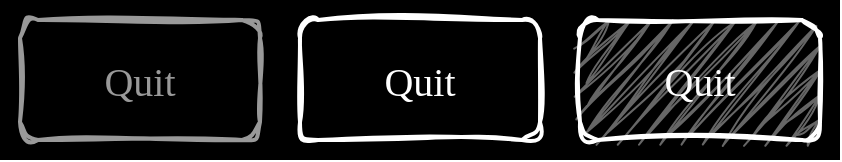 <mxfile version="23.0.2" type="device">
  <diagram name="第 1 页" id="OEaO9BWWZvz1OwhvjP7K">
    <mxGraphModel dx="977" dy="671" grid="1" gridSize="10" guides="1" tooltips="1" connect="1" arrows="1" fold="1" page="1" pageScale="1" pageWidth="827" pageHeight="1169" math="0" shadow="0">
      <root>
        <mxCell id="0" />
        <mxCell id="1" parent="0" />
        <mxCell id="Tbw6c7ISsR6M4IQzXAso-1" value="" style="rounded=0;whiteSpace=wrap;html=1;fillColor=#000000;strokeColor=none;" vertex="1" parent="1">
          <mxGeometry x="40" y="40" width="420" height="80" as="geometry" />
        </mxCell>
        <mxCell id="Tbw6c7ISsR6M4IQzXAso-2" value="&lt;font style=&quot;font-size: 20px;&quot; face=&quot;Comic Sans MS&quot;&gt;Quit&lt;/font&gt;" style="rounded=1;whiteSpace=wrap;html=1;sketch=1;curveFitting=1;jiggle=2;fillColor=none;strokeWidth=2;strokeColor=#999999;fontColor=#999999;" vertex="1" parent="1">
          <mxGeometry x="50" y="50" width="120" height="60" as="geometry" />
        </mxCell>
        <mxCell id="Tbw6c7ISsR6M4IQzXAso-3" value="&lt;font style=&quot;font-size: 20px;&quot; face=&quot;Comic Sans MS&quot;&gt;Quit&lt;/font&gt;" style="rounded=1;whiteSpace=wrap;html=1;sketch=1;curveFitting=1;jiggle=2;fillColor=none;strokeWidth=2;fontColor=#FFFFFF;strokeColor=#FFFFFF;" vertex="1" parent="1">
          <mxGeometry x="190" y="50" width="120" height="60" as="geometry" />
        </mxCell>
        <mxCell id="Tbw6c7ISsR6M4IQzXAso-4" value="&lt;font style=&quot;font-size: 20px;&quot; face=&quot;Comic Sans MS&quot;&gt;Quit&lt;/font&gt;" style="rounded=1;whiteSpace=wrap;html=1;sketch=1;curveFitting=1;jiggle=2;fillColor=#666666;strokeWidth=2;fontColor=#FFFFFF;strokeColor=#FFFFFF;gradientColor=none;fillStyle=zigzag;" vertex="1" parent="1">
          <mxGeometry x="330" y="50" width="120" height="60" as="geometry" />
        </mxCell>
      </root>
    </mxGraphModel>
  </diagram>
</mxfile>
